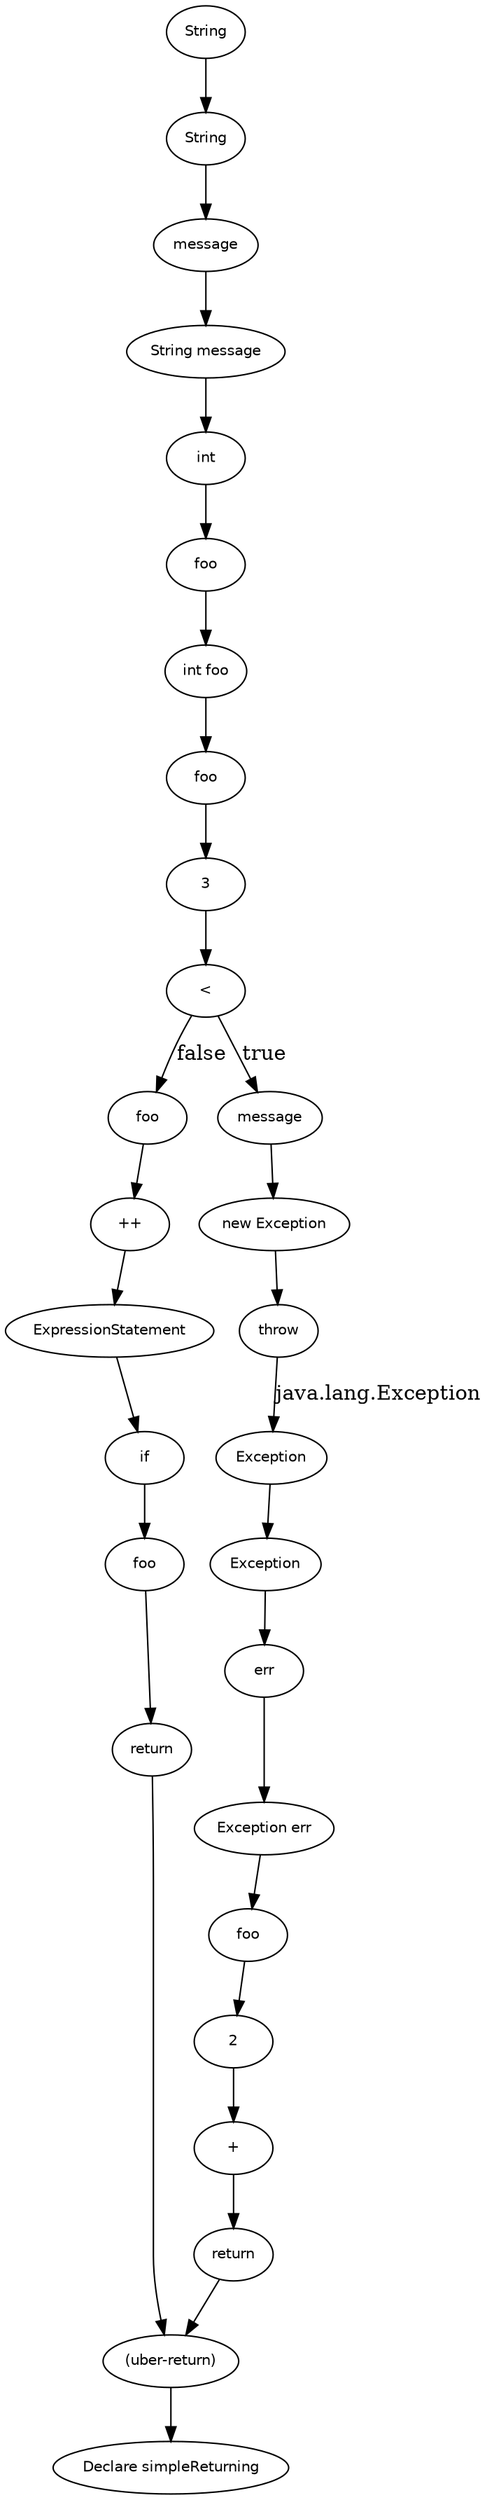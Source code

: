 digraph simpleReturning {
  36 [
    label = foo,
    fontname = Helvetica,
    fontsize = 10
  ];
  35 [
    label = return,
    fontname = Helvetica,
    fontsize = 10
  ];
  34 [
    label = foo,
    fontname = Helvetica,
    fontsize = 10
  ];
  33 [
    label = "++",
    fontname = Helvetica,
    fontsize = 10
  ];
  32 [
    label = ExpressionStatement,
    fontname = Helvetica,
    fontsize = 10
  ];
  31 [
    label = message,
    fontname = Helvetica,
    fontsize = 10
  ];
  19 [
    label = foo,
    fontname = Helvetica,
    fontsize = 10
  ];
  18 [
    label = "+",
    fontname = Helvetica,
    fontsize = 10
  ];
  17 [
    label = return,
    fontname = Helvetica,
    fontsize = 10
  ];
  15 [
    label = err,
    fontname = Helvetica,
    fontsize = 10
  ];
  14 [
    label = Exception,
    fontname = Helvetica,
    fontsize = 10
  ];
  13 [
    label = Exception,
    fontname = Helvetica,
    fontsize = 10
  ];
  12 [
    label = "Exception err",
    fontname = Helvetica,
    fontsize = 10
  ];
  9 [
    label = foo,
    fontname = Helvetica,
    fontsize = 10
  ];
  8 [
    label = int,
    fontname = Helvetica,
    fontsize = 10
  ];
  7 [
    label = "int foo",
    fontname = Helvetica,
    fontsize = 10
  ];
  28 [
    label = "new Exception",
    fontname = Helvetica,
    fontsize = 10
  ];
  6 [
    label = message,
    fontname = Helvetica,
    fontsize = 10
  ];
  27 [
    label = throw,
    fontname = Helvetica,
    fontsize = 10
  ];
  5 [
    label = String,
    fontname = Helvetica,
    fontsize = 10
  ];
  4 [
    label = String,
    fontname = Helvetica,
    fontsize = 10
  ];
  25 [
    label = 3,
    fontname = Helvetica,
    fontsize = 10
  ];
  3 [
    label = "String message",
    fontname = Helvetica,
    fontsize = 10
  ];
  24 [
    label = foo,
    fontname = Helvetica,
    fontsize = 10
  ];
  2 [
    label = "(uber-return)",
    fontname = Helvetica,
    fontsize = 10
  ];
  23 [
    label = "<",
    fontname = Helvetica,
    fontsize = 10
  ];
  22 [
    label = if,
    fontname = Helvetica,
    fontsize = 10
  ];
  0 [
    label = "Declare simpleReturning",
    fontname = Helvetica,
    fontsize = 10
  ];
  20 [
    label = 2,
    fontname = Helvetica,
    fontsize = 10
  ];
  4 -> 6 [
    label = ""
  ];
  5 -> 4 [
    label = ""
  ];
  19 -> 20 [
    label = ""
  ];
  22 -> 36 [
    label = ""
  ];
  12 -> 19 [
    label = ""
  ];
  32 -> 22 [
    label = ""
  ];
  15 -> 12 [
    label = ""
  ];
  33 -> 32 [
    label = ""
  ];
  8 -> 9 [
    label = ""
  ];
  2 -> 0 [
    label = ""
  ];
  31 -> 28 [
    label = ""
  ];
  3 -> 8 [
    label = ""
  ];
  17 -> 2 [
    label = ""
  ];
  23 -> 31 [
    label = true
  ];
  6 -> 3 [
    label = ""
  ];
  18 -> 17 [
    label = ""
  ];
  35 -> 2 [
    label = ""
  ];
  20 -> 18 [
    label = ""
  ];
  36 -> 35 [
    label = ""
  ];
  25 -> 23 [
    label = ""
  ];
  24 -> 25 [
    label = ""
  ];
  7 -> 24 [
    label = ""
  ];
  9 -> 7 [
    label = ""
  ];
  13 -> 15 [
    label = ""
  ];
  34 -> 33 [
    label = ""
  ];
  28 -> 27 [
    label = ""
  ];
  14 -> 13 [
    label = ""
  ];
  23 -> 34 [
    label = false
  ];
  27 -> 14 [
    label = "java.lang.Exception"
  ];
}
